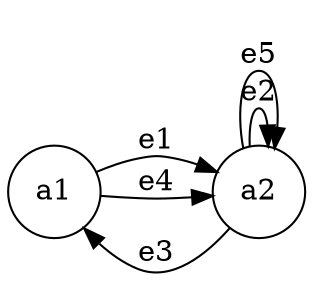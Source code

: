 digraph finite_state_machine {
rankdir=LR;
node [shape = circle];
a1->a2[label="e1"];
a2->a2[label="e2"];
a2->a1[label="e3"];
a1->a2[label="e4"];
a2->a2[label="e5"];
}
